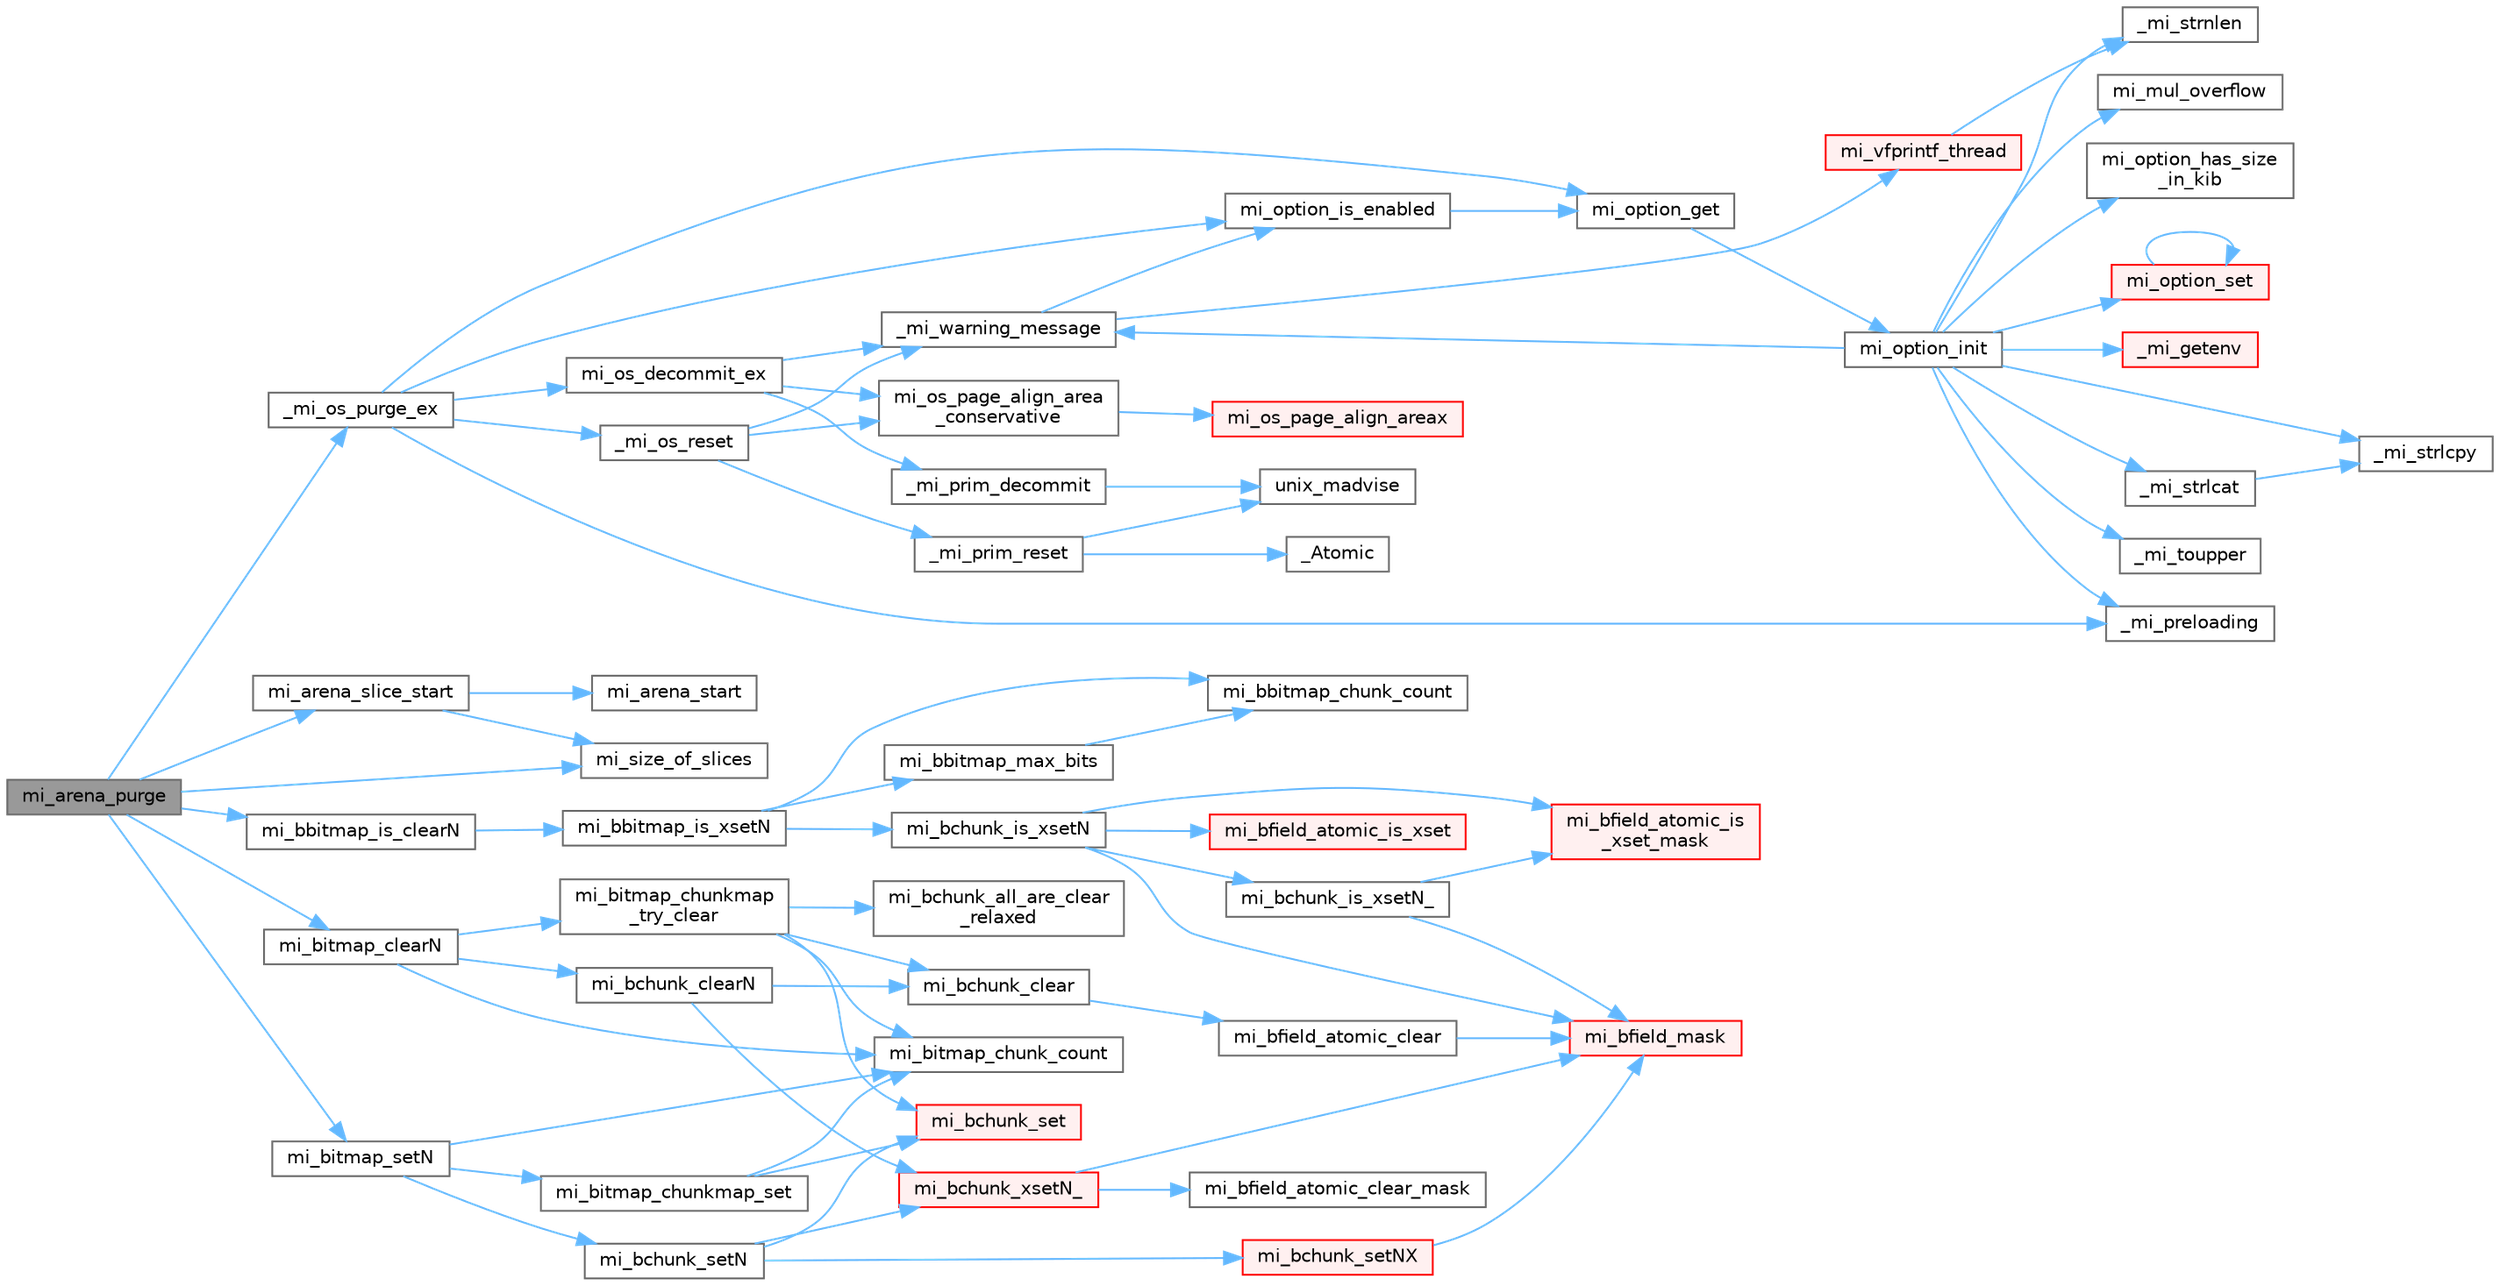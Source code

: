 digraph "mi_arena_purge"
{
 // LATEX_PDF_SIZE
  bgcolor="transparent";
  edge [fontname=Helvetica,fontsize=10,labelfontname=Helvetica,labelfontsize=10];
  node [fontname=Helvetica,fontsize=10,shape=box,height=0.2,width=0.4];
  rankdir="LR";
  Node1 [id="Node000001",label="mi_arena_purge",height=0.2,width=0.4,color="gray40", fillcolor="grey60", style="filled", fontcolor="black",tooltip=" "];
  Node1 -> Node2 [id="edge74_Node000001_Node000002",color="steelblue1",style="solid",tooltip=" "];
  Node2 [id="Node000002",label="_mi_os_purge_ex",height=0.2,width=0.4,color="grey40", fillcolor="white", style="filled",URL="$os_8c.html#a48e6c4d87fab4850f199797238f92370",tooltip=" "];
  Node2 -> Node3 [id="edge75_Node000002_Node000003",color="steelblue1",style="solid",tooltip=" "];
  Node3 [id="Node000003",label="_mi_os_reset",height=0.2,width=0.4,color="grey40", fillcolor="white", style="filled",URL="$os_8c.html#a2f3722df585eb4921cdf4fbd0b2f4e88",tooltip=" "];
  Node3 -> Node4 [id="edge76_Node000003_Node000004",color="steelblue1",style="solid",tooltip=" "];
  Node4 [id="Node000004",label="_mi_prim_reset",height=0.2,width=0.4,color="grey40", fillcolor="white", style="filled",URL="$windows_2prim_8c.html#abe3f45858d8d0aa2a4a7deb0c8a49c10",tooltip=" "];
  Node4 -> Node5 [id="edge77_Node000004_Node000005",color="steelblue1",style="solid",tooltip=" "];
  Node5 [id="Node000005",label="_Atomic",height=0.2,width=0.4,color="grey40", fillcolor="white", style="filled",URL="$_e_a_s_t_l_2packages_2mimalloc_2include_2mimalloc_2atomic_8h.html#ad0b719b7389c8c7c8bb0df7aca86b628",tooltip=" "];
  Node4 -> Node6 [id="edge78_Node000004_Node000006",color="steelblue1",style="solid",tooltip=" "];
  Node6 [id="Node000006",label="unix_madvise",height=0.2,width=0.4,color="grey40", fillcolor="white", style="filled",URL="$unix_2prim_8c.html#a61020908ba889442fa111a46d9d59a0f",tooltip=" "];
  Node3 -> Node7 [id="edge79_Node000003_Node000007",color="steelblue1",style="solid",tooltip=" "];
  Node7 [id="Node000007",label="_mi_warning_message",height=0.2,width=0.4,color="grey40", fillcolor="white", style="filled",URL="$options_8c.html#ac253cac2ca24fb63be7f4937ac620dc4",tooltip=" "];
  Node7 -> Node8 [id="edge80_Node000007_Node000008",color="steelblue1",style="solid",tooltip=" "];
  Node8 [id="Node000008",label="mi_option_is_enabled",height=0.2,width=0.4,color="grey40", fillcolor="white", style="filled",URL="$group__options.html#ga459ad98f18b3fc9275474807fe0ca188",tooltip=" "];
  Node8 -> Node9 [id="edge81_Node000008_Node000009",color="steelblue1",style="solid",tooltip=" "];
  Node9 [id="Node000009",label="mi_option_get",height=0.2,width=0.4,color="grey40", fillcolor="white", style="filled",URL="$group__options.html#ga7e8af195cc81d3fa64ccf2662caa565a",tooltip=" "];
  Node9 -> Node10 [id="edge82_Node000009_Node000010",color="steelblue1",style="solid",tooltip=" "];
  Node10 [id="Node000010",label="mi_option_init",height=0.2,width=0.4,color="grey40", fillcolor="white", style="filled",URL="$options_8c.html#a61970c5b942f29a5dea8a39742421cfe",tooltip=" "];
  Node10 -> Node11 [id="edge83_Node000010_Node000011",color="steelblue1",style="solid",tooltip=" "];
  Node11 [id="Node000011",label="_mi_getenv",height=0.2,width=0.4,color="red", fillcolor="#FFF0F0", style="filled",URL="$libc_8c.html#ae24e3d9662cc4cc3277fa0f31359b3ee",tooltip=" "];
  Node10 -> Node13 [id="edge84_Node000010_Node000013",color="steelblue1",style="solid",tooltip=" "];
  Node13 [id="Node000013",label="_mi_preloading",height=0.2,width=0.4,color="grey40", fillcolor="white", style="filled",URL="$_e_a_s_t_l_2packages_2mimalloc_2src_2init_8c.html#a404be8b4c0576588270fde0b2a4d7832",tooltip=" "];
  Node10 -> Node20 [id="edge85_Node000010_Node000020",color="steelblue1",style="solid",tooltip=" "];
  Node20 [id="Node000020",label="_mi_strlcat",height=0.2,width=0.4,color="grey40", fillcolor="white", style="filled",URL="$libc_8c.html#a29572712fc70f836ac31d224d98ad41a",tooltip=" "];
  Node20 -> Node14 [id="edge86_Node000020_Node000014",color="steelblue1",style="solid",tooltip=" "];
  Node14 [id="Node000014",label="_mi_strlcpy",height=0.2,width=0.4,color="grey40", fillcolor="white", style="filled",URL="$libc_8c.html#a17a9534829be8a086014bf2a2792154f",tooltip=" "];
  Node10 -> Node14 [id="edge87_Node000010_Node000014",color="steelblue1",style="solid",tooltip=" "];
  Node10 -> Node18 [id="edge88_Node000010_Node000018",color="steelblue1",style="solid",tooltip=" "];
  Node18 [id="Node000018",label="_mi_strnlen",height=0.2,width=0.4,color="grey40", fillcolor="white", style="filled",URL="$libc_8c.html#ae8577fe0d9bbe3fb90d2169caa1af943",tooltip=" "];
  Node10 -> Node17 [id="edge89_Node000010_Node000017",color="steelblue1",style="solid",tooltip=" "];
  Node17 [id="Node000017",label="_mi_toupper",height=0.2,width=0.4,color="grey40", fillcolor="white", style="filled",URL="$libc_8c.html#a0d811385427149f1ea8637c8fab1fd07",tooltip=" "];
  Node10 -> Node7 [id="edge90_Node000010_Node000007",color="steelblue1",style="solid",tooltip=" "];
  Node10 -> Node21 [id="edge91_Node000010_Node000021",color="steelblue1",style="solid",tooltip=" "];
  Node21 [id="Node000021",label="mi_mul_overflow",height=0.2,width=0.4,color="grey40", fillcolor="white", style="filled",URL="$_e_a_s_t_l_2packages_2mimalloc_2include_2mimalloc_2internal_8h.html#abf06027911fbdc300901fb961a45e4d0",tooltip=" "];
  Node10 -> Node22 [id="edge92_Node000010_Node000022",color="steelblue1",style="solid",tooltip=" "];
  Node22 [id="Node000022",label="mi_option_has_size\l_in_kib",height=0.2,width=0.4,color="grey40", fillcolor="white", style="filled",URL="$options_8c.html#aee4ee640d854972d765c2896aa04270a",tooltip=" "];
  Node10 -> Node23 [id="edge93_Node000010_Node000023",color="steelblue1",style="solid",tooltip=" "];
  Node23 [id="Node000023",label="mi_option_set",height=0.2,width=0.4,color="red", fillcolor="#FFF0F0", style="filled",URL="$group__options.html#gaf84921c32375e25754dc2ee6a911fa60",tooltip=" "];
  Node23 -> Node23 [id="edge94_Node000023_Node000023",color="steelblue1",style="solid",tooltip=" "];
  Node7 -> Node25 [id="edge95_Node000007_Node000025",color="steelblue1",style="solid",tooltip=" "];
  Node25 [id="Node000025",label="mi_vfprintf_thread",height=0.2,width=0.4,color="red", fillcolor="#FFF0F0", style="filled",URL="$options_8c.html#a4af8263c139d04a876914f39024a7424",tooltip=" "];
  Node25 -> Node18 [id="edge96_Node000025_Node000018",color="steelblue1",style="solid",tooltip=" "];
  Node3 -> Node42 [id="edge97_Node000003_Node000042",color="steelblue1",style="solid",tooltip=" "];
  Node42 [id="Node000042",label="mi_os_page_align_area\l_conservative",height=0.2,width=0.4,color="grey40", fillcolor="white", style="filled",URL="$os_8c.html#a9a44802f30241b8fda6033df8f0253b1",tooltip=" "];
  Node42 -> Node43 [id="edge98_Node000042_Node000043",color="steelblue1",style="solid",tooltip=" "];
  Node43 [id="Node000043",label="mi_os_page_align_areax",height=0.2,width=0.4,color="red", fillcolor="#FFF0F0", style="filled",URL="$os_8c.html#a80d3a0cbc0a50873b1abc39077a6d77e",tooltip=" "];
  Node2 -> Node13 [id="edge99_Node000002_Node000013",color="steelblue1",style="solid",tooltip=" "];
  Node2 -> Node9 [id="edge100_Node000002_Node000009",color="steelblue1",style="solid",tooltip=" "];
  Node2 -> Node8 [id="edge101_Node000002_Node000008",color="steelblue1",style="solid",tooltip=" "];
  Node2 -> Node49 [id="edge102_Node000002_Node000049",color="steelblue1",style="solid",tooltip=" "];
  Node49 [id="Node000049",label="mi_os_decommit_ex",height=0.2,width=0.4,color="grey40", fillcolor="white", style="filled",URL="$os_8c.html#a2d79aea45b3da5b2bbd607f65f596398",tooltip=" "];
  Node49 -> Node50 [id="edge103_Node000049_Node000050",color="steelblue1",style="solid",tooltip=" "];
  Node50 [id="Node000050",label="_mi_prim_decommit",height=0.2,width=0.4,color="grey40", fillcolor="white", style="filled",URL="$windows_2prim_8c.html#a2acc81743909f52f06f690457ea3dfcb",tooltip=" "];
  Node50 -> Node6 [id="edge104_Node000050_Node000006",color="steelblue1",style="solid",tooltip=" "];
  Node49 -> Node7 [id="edge105_Node000049_Node000007",color="steelblue1",style="solid",tooltip=" "];
  Node49 -> Node42 [id="edge106_Node000049_Node000042",color="steelblue1",style="solid",tooltip=" "];
  Node1 -> Node51 [id="edge107_Node000001_Node000051",color="steelblue1",style="solid",tooltip=" "];
  Node51 [id="Node000051",label="mi_arena_slice_start",height=0.2,width=0.4,color="grey40", fillcolor="white", style="filled",URL="$arena_8c.html#a0a2d2bb37e419baf7d346107e77c6e05",tooltip=" "];
  Node51 -> Node52 [id="edge108_Node000051_Node000052",color="steelblue1",style="solid",tooltip=" "];
  Node52 [id="Node000052",label="mi_arena_start",height=0.2,width=0.4,color="grey40", fillcolor="white", style="filled",URL="$arena_8c.html#a8aa073deb4be73d4bbc7b27864c55cd4",tooltip=" "];
  Node51 -> Node53 [id="edge109_Node000051_Node000053",color="steelblue1",style="solid",tooltip=" "];
  Node53 [id="Node000053",label="mi_size_of_slices",height=0.2,width=0.4,color="grey40", fillcolor="white", style="filled",URL="$_e_a_s_t_l_2packages_2mimalloc_2include_2mimalloc_2internal_8h.html#ae8e31ea92ee1ee2f1a93ea87d0184436",tooltip=" "];
  Node1 -> Node54 [id="edge110_Node000001_Node000054",color="steelblue1",style="solid",tooltip=" "];
  Node54 [id="Node000054",label="mi_bbitmap_is_clearN",height=0.2,width=0.4,color="grey40", fillcolor="white", style="filled",URL="$bitmap_8h.html#a5424318442a5d1f904eab0d157bc777e",tooltip=" "];
  Node54 -> Node55 [id="edge111_Node000054_Node000055",color="steelblue1",style="solid",tooltip=" "];
  Node55 [id="Node000055",label="mi_bbitmap_is_xsetN",height=0.2,width=0.4,color="grey40", fillcolor="white", style="filled",URL="$bitmap_8c.html#a143c1ab4aaff95bc9a5642f45e2fc52f",tooltip=" "];
  Node55 -> Node56 [id="edge112_Node000055_Node000056",color="steelblue1",style="solid",tooltip=" "];
  Node56 [id="Node000056",label="mi_bbitmap_chunk_count",height=0.2,width=0.4,color="grey40", fillcolor="white", style="filled",URL="$bitmap_8h.html#a61d4c39827af9a9dbeb574d28856ba90",tooltip=" "];
  Node55 -> Node57 [id="edge113_Node000055_Node000057",color="steelblue1",style="solid",tooltip=" "];
  Node57 [id="Node000057",label="mi_bbitmap_max_bits",height=0.2,width=0.4,color="grey40", fillcolor="white", style="filled",URL="$bitmap_8h.html#afb1f816c002677982471bf19521ac6ee",tooltip=" "];
  Node57 -> Node56 [id="edge114_Node000057_Node000056",color="steelblue1",style="solid",tooltip=" "];
  Node55 -> Node58 [id="edge115_Node000055_Node000058",color="steelblue1",style="solid",tooltip=" "];
  Node58 [id="Node000058",label="mi_bchunk_is_xsetN",height=0.2,width=0.4,color="grey40", fillcolor="white", style="filled",URL="$bitmap_8c.html#ab0d208390523d5afdb78b6f0be816b2f",tooltip=" "];
  Node58 -> Node59 [id="edge116_Node000058_Node000059",color="steelblue1",style="solid",tooltip=" "];
  Node59 [id="Node000059",label="mi_bchunk_is_xsetN_",height=0.2,width=0.4,color="grey40", fillcolor="white", style="filled",URL="$bitmap_8c.html#a07385ebbb69ea290eefe819da4e74d3f",tooltip=" "];
  Node59 -> Node60 [id="edge117_Node000059_Node000060",color="steelblue1",style="solid",tooltip=" "];
  Node60 [id="Node000060",label="mi_bfield_atomic_is\l_xset_mask",height=0.2,width=0.4,color="red", fillcolor="#FFF0F0", style="filled",URL="$bitmap_8c.html#ac5d99a264e3b1e53dcb8303da5b75507",tooltip=" "];
  Node59 -> Node63 [id="edge118_Node000059_Node000063",color="steelblue1",style="solid",tooltip=" "];
  Node63 [id="Node000063",label="mi_bfield_mask",height=0.2,width=0.4,color="red", fillcolor="#FFF0F0", style="filled",URL="$bitmap_8c.html#aa4d08980dc8daf4bb8b950a4d4a687ef",tooltip=" "];
  Node58 -> Node66 [id="edge119_Node000058_Node000066",color="steelblue1",style="solid",tooltip=" "];
  Node66 [id="Node000066",label="mi_bfield_atomic_is_xset",height=0.2,width=0.4,color="red", fillcolor="#FFF0F0", style="filled",URL="$bitmap_8c.html#a707f03eca576cefd148997912dc4759a",tooltip=" "];
  Node58 -> Node60 [id="edge120_Node000058_Node000060",color="steelblue1",style="solid",tooltip=" "];
  Node58 -> Node63 [id="edge121_Node000058_Node000063",color="steelblue1",style="solid",tooltip=" "];
  Node1 -> Node69 [id="edge122_Node000001_Node000069",color="steelblue1",style="solid",tooltip=" "];
  Node69 [id="Node000069",label="mi_bitmap_clearN",height=0.2,width=0.4,color="grey40", fillcolor="white", style="filled",URL="$bitmap_8c.html#aa8d5d77b9137fac58dba2415da230b4b",tooltip=" "];
  Node69 -> Node70 [id="edge123_Node000069_Node000070",color="steelblue1",style="solid",tooltip=" "];
  Node70 [id="Node000070",label="mi_bchunk_clearN",height=0.2,width=0.4,color="grey40", fillcolor="white", style="filled",URL="$bitmap_8c.html#ad965785a3292db948723392a2db65539",tooltip=" "];
  Node70 -> Node71 [id="edge124_Node000070_Node000071",color="steelblue1",style="solid",tooltip=" "];
  Node71 [id="Node000071",label="mi_bchunk_clear",height=0.2,width=0.4,color="grey40", fillcolor="white", style="filled",URL="$bitmap_8c.html#a9dfbfc8fe0b5d49b9cb05fb4a16ce60c",tooltip=" "];
  Node71 -> Node72 [id="edge125_Node000071_Node000072",color="steelblue1",style="solid",tooltip=" "];
  Node72 [id="Node000072",label="mi_bfield_atomic_clear",height=0.2,width=0.4,color="grey40", fillcolor="white", style="filled",URL="$bitmap_8c.html#a19352c87837362ef0ffc2f00152ca428",tooltip=" "];
  Node72 -> Node63 [id="edge126_Node000072_Node000063",color="steelblue1",style="solid",tooltip=" "];
  Node70 -> Node73 [id="edge127_Node000070_Node000073",color="steelblue1",style="solid",tooltip=" "];
  Node73 [id="Node000073",label="mi_bchunk_xsetN_",height=0.2,width=0.4,color="red", fillcolor="#FFF0F0", style="filled",URL="$bitmap_8c.html#a389dbd44ba9433ec98be6f3222776f46",tooltip=" "];
  Node73 -> Node74 [id="edge128_Node000073_Node000074",color="steelblue1",style="solid",tooltip=" "];
  Node74 [id="Node000074",label="mi_bfield_atomic_clear_mask",height=0.2,width=0.4,color="grey40", fillcolor="white", style="filled",URL="$bitmap_8c.html#a157e547da9e74cdee38d34ee1f8b787b",tooltip=" "];
  Node73 -> Node63 [id="edge129_Node000073_Node000063",color="steelblue1",style="solid",tooltip=" "];
  Node69 -> Node81 [id="edge130_Node000069_Node000081",color="steelblue1",style="solid",tooltip=" "];
  Node81 [id="Node000081",label="mi_bitmap_chunk_count",height=0.2,width=0.4,color="grey40", fillcolor="white", style="filled",URL="$bitmap_8h.html#adbc04bcdad6dd6f18993c5ed4b92f2a4",tooltip=" "];
  Node69 -> Node82 [id="edge131_Node000069_Node000082",color="steelblue1",style="solid",tooltip=" "];
  Node82 [id="Node000082",label="mi_bitmap_chunkmap\l_try_clear",height=0.2,width=0.4,color="grey40", fillcolor="white", style="filled",URL="$bitmap_8c.html#a5bb0c3e1e081c87726fb5e091123673e",tooltip=" "];
  Node82 -> Node83 [id="edge132_Node000082_Node000083",color="steelblue1",style="solid",tooltip=" "];
  Node83 [id="Node000083",label="mi_bchunk_all_are_clear\l_relaxed",height=0.2,width=0.4,color="grey40", fillcolor="white", style="filled",URL="$bitmap_8c.html#a88902555fe05fa9a9b3d747b230f45b2",tooltip=" "];
  Node82 -> Node71 [id="edge133_Node000082_Node000071",color="steelblue1",style="solid",tooltip=" "];
  Node82 -> Node84 [id="edge134_Node000082_Node000084",color="steelblue1",style="solid",tooltip=" "];
  Node84 [id="Node000084",label="mi_bchunk_set",height=0.2,width=0.4,color="red", fillcolor="#FFF0F0", style="filled",URL="$bitmap_8c.html#ab346ba3b2da689a30e5cc0bf7348e552",tooltip=" "];
  Node82 -> Node81 [id="edge135_Node000082_Node000081",color="steelblue1",style="solid",tooltip=" "];
  Node1 -> Node86 [id="edge136_Node000001_Node000086",color="steelblue1",style="solid",tooltip=" "];
  Node86 [id="Node000086",label="mi_bitmap_setN",height=0.2,width=0.4,color="grey40", fillcolor="white", style="filled",URL="$bitmap_8c.html#a8b50ea67e216213718b39a8bdc71c089",tooltip=" "];
  Node86 -> Node87 [id="edge137_Node000086_Node000087",color="steelblue1",style="solid",tooltip=" "];
  Node87 [id="Node000087",label="mi_bchunk_setN",height=0.2,width=0.4,color="grey40", fillcolor="white", style="filled",URL="$bitmap_8c.html#a931ab182d5a458c9811743a39c0637df",tooltip=" "];
  Node87 -> Node84 [id="edge138_Node000087_Node000084",color="steelblue1",style="solid",tooltip=" "];
  Node87 -> Node88 [id="edge139_Node000087_Node000088",color="steelblue1",style="solid",tooltip=" "];
  Node88 [id="Node000088",label="mi_bchunk_setNX",height=0.2,width=0.4,color="red", fillcolor="#FFF0F0", style="filled",URL="$bitmap_8c.html#acd5910ee7615a9c560d6d110350691d7",tooltip=" "];
  Node88 -> Node63 [id="edge140_Node000088_Node000063",color="steelblue1",style="solid",tooltip=" "];
  Node87 -> Node73 [id="edge141_Node000087_Node000073",color="steelblue1",style="solid",tooltip=" "];
  Node86 -> Node81 [id="edge142_Node000086_Node000081",color="steelblue1",style="solid",tooltip=" "];
  Node86 -> Node89 [id="edge143_Node000086_Node000089",color="steelblue1",style="solid",tooltip=" "];
  Node89 [id="Node000089",label="mi_bitmap_chunkmap_set",height=0.2,width=0.4,color="grey40", fillcolor="white", style="filled",URL="$bitmap_8c.html#ae28d6cc04a3cf604bc16fd933973412a",tooltip=" "];
  Node89 -> Node84 [id="edge144_Node000089_Node000084",color="steelblue1",style="solid",tooltip=" "];
  Node89 -> Node81 [id="edge145_Node000089_Node000081",color="steelblue1",style="solid",tooltip=" "];
  Node1 -> Node53 [id="edge146_Node000001_Node000053",color="steelblue1",style="solid",tooltip=" "];
}
